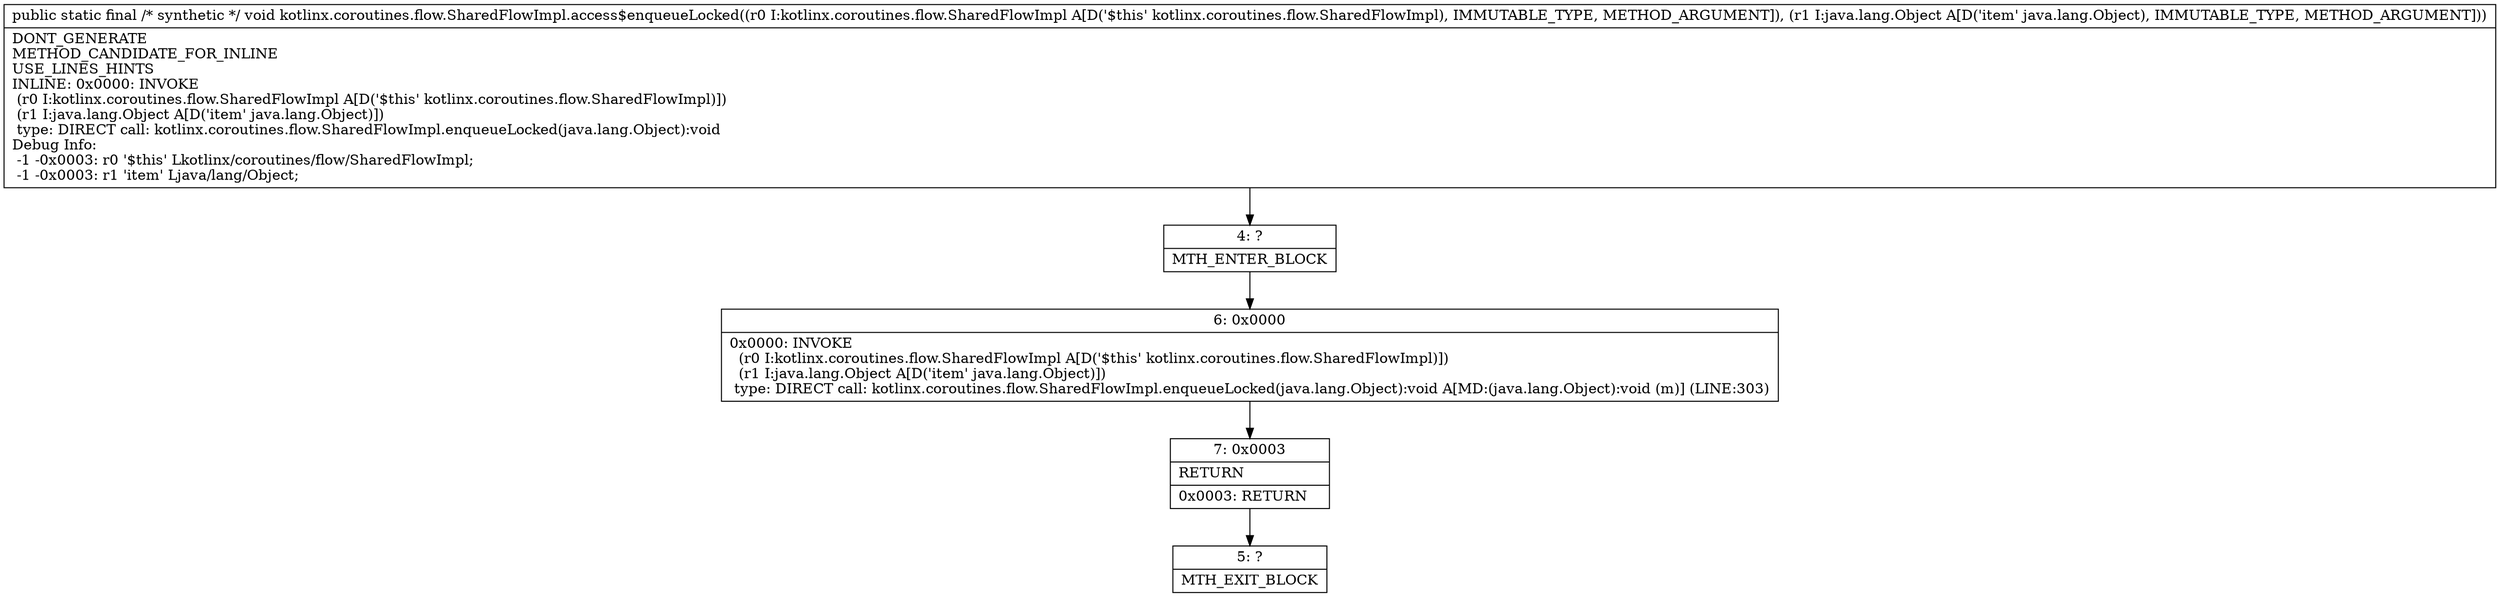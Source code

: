 digraph "CFG forkotlinx.coroutines.flow.SharedFlowImpl.access$enqueueLocked(Lkotlinx\/coroutines\/flow\/SharedFlowImpl;Ljava\/lang\/Object;)V" {
Node_4 [shape=record,label="{4\:\ ?|MTH_ENTER_BLOCK\l}"];
Node_6 [shape=record,label="{6\:\ 0x0000|0x0000: INVOKE  \l  (r0 I:kotlinx.coroutines.flow.SharedFlowImpl A[D('$this' kotlinx.coroutines.flow.SharedFlowImpl)])\l  (r1 I:java.lang.Object A[D('item' java.lang.Object)])\l type: DIRECT call: kotlinx.coroutines.flow.SharedFlowImpl.enqueueLocked(java.lang.Object):void A[MD:(java.lang.Object):void (m)] (LINE:303)\l}"];
Node_7 [shape=record,label="{7\:\ 0x0003|RETURN\l|0x0003: RETURN   \l}"];
Node_5 [shape=record,label="{5\:\ ?|MTH_EXIT_BLOCK\l}"];
MethodNode[shape=record,label="{public static final \/* synthetic *\/ void kotlinx.coroutines.flow.SharedFlowImpl.access$enqueueLocked((r0 I:kotlinx.coroutines.flow.SharedFlowImpl A[D('$this' kotlinx.coroutines.flow.SharedFlowImpl), IMMUTABLE_TYPE, METHOD_ARGUMENT]), (r1 I:java.lang.Object A[D('item' java.lang.Object), IMMUTABLE_TYPE, METHOD_ARGUMENT]))  | DONT_GENERATE\lMETHOD_CANDIDATE_FOR_INLINE\lUSE_LINES_HINTS\lINLINE: 0x0000: INVOKE  \l  (r0 I:kotlinx.coroutines.flow.SharedFlowImpl A[D('$this' kotlinx.coroutines.flow.SharedFlowImpl)])\l  (r1 I:java.lang.Object A[D('item' java.lang.Object)])\l type: DIRECT call: kotlinx.coroutines.flow.SharedFlowImpl.enqueueLocked(java.lang.Object):void\lDebug Info:\l  \-1 \-0x0003: r0 '$this' Lkotlinx\/coroutines\/flow\/SharedFlowImpl;\l  \-1 \-0x0003: r1 'item' Ljava\/lang\/Object;\l}"];
MethodNode -> Node_4;Node_4 -> Node_6;
Node_6 -> Node_7;
Node_7 -> Node_5;
}

